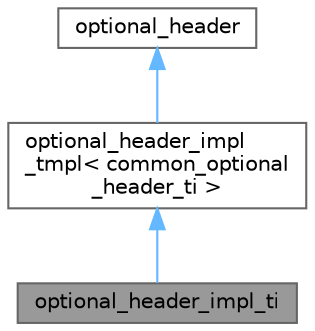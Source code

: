 digraph "optional_header_impl_ti"
{
 // LATEX_PDF_SIZE
  bgcolor="transparent";
  edge [fontname=Helvetica,fontsize=10,labelfontname=Helvetica,labelfontsize=10];
  node [fontname=Helvetica,fontsize=10,shape=box,height=0.2,width=0.4];
  Node1 [id="Node000001",label="optional_header_impl_ti",height=0.2,width=0.4,color="gray40", fillcolor="grey60", style="filled", fontcolor="black",tooltip="Class for accessing a COFF file optional header, for the Texas Instruments format."];
  Node2 -> Node1 [id="edge1_Node000001_Node000002",dir="back",color="steelblue1",style="solid",tooltip=" "];
  Node2 [id="Node000002",label="optional_header_impl\l_tmpl\< common_optional\l_header_ti \>",height=0.2,width=0.4,color="gray40", fillcolor="white", style="filled",URL="$class_c_o_f_f_i_1_1optional__header__impl__tmpl.html",tooltip=" "];
  Node3 -> Node2 [id="edge2_Node000002_Node000003",dir="back",color="steelblue1",style="solid",tooltip=" "];
  Node3 [id="Node000003",label="optional_header",height=0.2,width=0.4,color="gray40", fillcolor="white", style="filled",URL="$class_c_o_f_f_i_1_1optional__header.html",tooltip="Interface class for accessing the COFF file optional header, for all the COFF architectures."];
}
